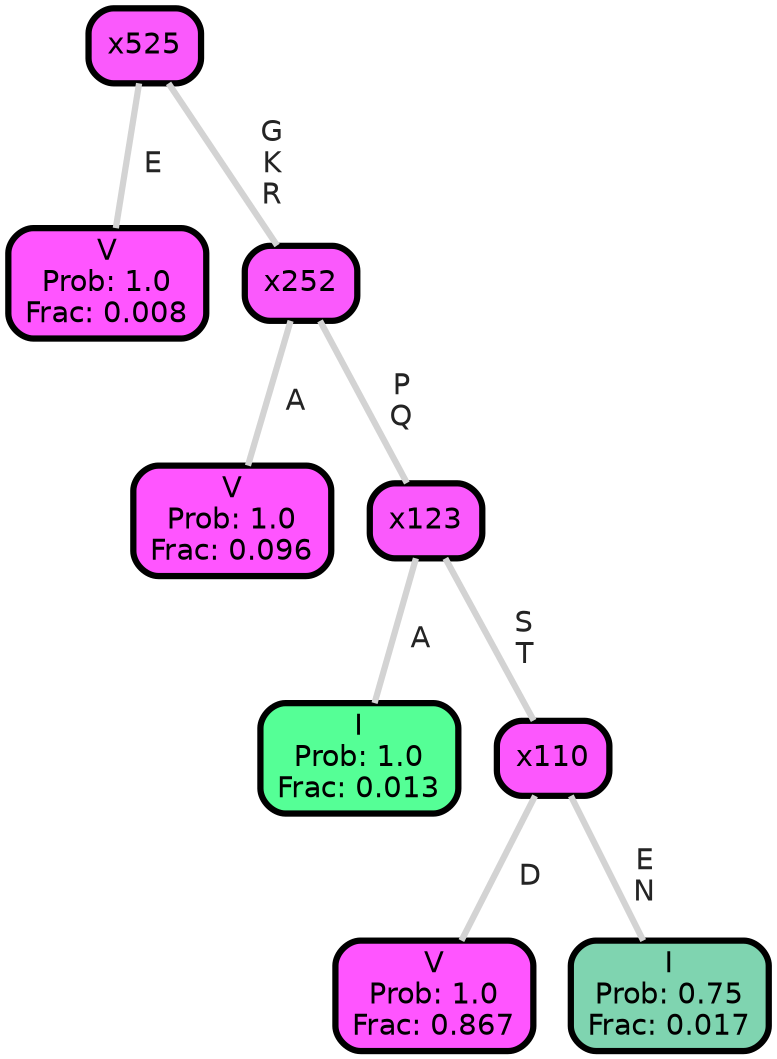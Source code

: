 graph Tree {
node [shape=box, style="filled, rounded",color="black",penwidth="3",fontcolor="black",                 fontname=helvetica] ;
graph [ranksep="0 equally", splines=straight,                 bgcolor=transparent, dpi=200] ;
edge [fontname=helvetica, fontweight=bold,fontcolor=grey14,color=lightgray] ;
0 [label="V
Prob: 1.0
Frac: 0.008", fillcolor="#ff55ff"] ;
1 [label="x525", fillcolor="#fa59fc"] ;
2 [label="V
Prob: 1.0
Frac: 0.096", fillcolor="#ff55ff"] ;
3 [label="x252", fillcolor="#fa59fc"] ;
4 [label="I
Prob: 1.0
Frac: 0.013", fillcolor="#55ff96"] ;
5 [label="x123", fillcolor="#fa59fc"] ;
6 [label="V
Prob: 1.0
Frac: 0.867", fillcolor="#ff55ff"] ;
7 [label="x110", fillcolor="#fc57fd"] ;
8 [label="I
Prob: 0.75
Frac: 0.017", fillcolor="#7fd4b0"] ;
1 -- 0 [label=" E",penwidth=3] ;
1 -- 3 [label=" G\n K\n R",penwidth=3] ;
3 -- 2 [label=" A",penwidth=3] ;
3 -- 5 [label=" P\n Q",penwidth=3] ;
5 -- 4 [label=" A",penwidth=3] ;
5 -- 7 [label=" S\n T",penwidth=3] ;
7 -- 6 [label=" D",penwidth=3] ;
7 -- 8 [label=" E\n N",penwidth=3] ;
{rank = same;}}